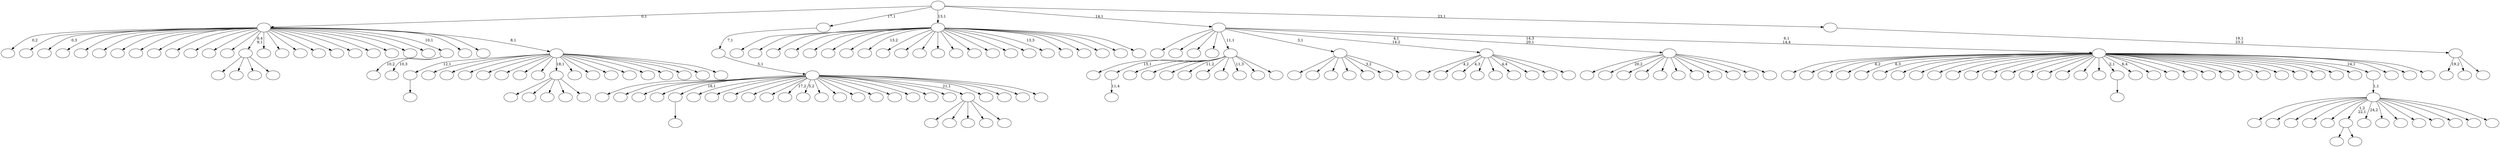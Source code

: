 digraph T {
	225 [label=""]
	224 [label=""]
	223 [label=""]
	222 [label=""]
	221 [label=""]
	220 [label=""]
	219 [label=""]
	218 [label=""]
	217 [label=""]
	216 [label=""]
	215 [label=""]
	214 [label=""]
	213 [label=""]
	212 [label=""]
	211 [label=""]
	210 [label=""]
	209 [label=""]
	208 [label=""]
	207 [label=""]
	206 [label=""]
	205 [label=""]
	204 [label=""]
	203 [label=""]
	202 [label=""]
	201 [label=""]
	200 [label=""]
	199 [label=""]
	198 [label=""]
	197 [label=""]
	196 [label=""]
	195 [label=""]
	194 [label=""]
	193 [label=""]
	192 [label=""]
	191 [label=""]
	190 [label=""]
	189 [label=""]
	188 [label=""]
	187 [label=""]
	186 [label=""]
	185 [label=""]
	184 [label=""]
	183 [label=""]
	182 [label=""]
	181 [label=""]
	180 [label=""]
	179 [label=""]
	178 [label=""]
	177 [label=""]
	176 [label=""]
	175 [label=""]
	174 [label=""]
	173 [label=""]
	172 [label=""]
	171 [label=""]
	170 [label=""]
	169 [label=""]
	168 [label=""]
	167 [label=""]
	166 [label=""]
	165 [label=""]
	164 [label=""]
	163 [label=""]
	162 [label=""]
	161 [label=""]
	160 [label=""]
	159 [label=""]
	158 [label=""]
	157 [label=""]
	156 [label=""]
	155 [label=""]
	154 [label=""]
	153 [label=""]
	152 [label=""]
	151 [label=""]
	150 [label=""]
	149 [label=""]
	148 [label=""]
	147 [label=""]
	146 [label=""]
	145 [label=""]
	144 [label=""]
	143 [label=""]
	142 [label=""]
	141 [label=""]
	140 [label=""]
	139 [label=""]
	138 [label=""]
	137 [label=""]
	136 [label=""]
	135 [label=""]
	134 [label=""]
	133 [label=""]
	132 [label=""]
	131 [label=""]
	130 [label=""]
	129 [label=""]
	128 [label=""]
	127 [label=""]
	126 [label=""]
	125 [label=""]
	124 [label=""]
	123 [label=""]
	122 [label=""]
	121 [label=""]
	120 [label=""]
	119 [label=""]
	118 [label=""]
	117 [label=""]
	116 [label=""]
	115 [label=""]
	114 [label=""]
	113 [label=""]
	112 [label=""]
	111 [label=""]
	110 [label=""]
	109 [label=""]
	108 [label=""]
	107 [label=""]
	106 [label=""]
	105 [label=""]
	104 [label=""]
	103 [label=""]
	102 [label=""]
	101 [label=""]
	100 [label=""]
	99 [label=""]
	98 [label=""]
	97 [label=""]
	96 [label=""]
	95 [label=""]
	94 [label=""]
	93 [label=""]
	92 [label=""]
	91 [label=""]
	90 [label=""]
	89 [label=""]
	88 [label=""]
	87 [label=""]
	86 [label=""]
	85 [label=""]
	84 [label=""]
	83 [label=""]
	82 [label=""]
	81 [label=""]
	80 [label=""]
	79 [label=""]
	78 [label=""]
	77 [label=""]
	76 [label=""]
	75 [label=""]
	74 [label=""]
	73 [label=""]
	72 [label=""]
	71 [label=""]
	70 [label=""]
	69 [label=""]
	68 [label=""]
	67 [label=""]
	66 [label=""]
	65 [label=""]
	64 [label=""]
	63 [label=""]
	62 [label=""]
	61 [label=""]
	60 [label=""]
	59 [label=""]
	58 [label=""]
	57 [label=""]
	56 [label=""]
	55 [label=""]
	54 [label=""]
	53 [label=""]
	52 [label=""]
	51 [label=""]
	50 [label=""]
	49 [label=""]
	48 [label=""]
	47 [label=""]
	46 [label=""]
	45 [label=""]
	44 [label=""]
	43 [label=""]
	42 [label=""]
	41 [label=""]
	40 [label=""]
	39 [label=""]
	38 [label=""]
	37 [label=""]
	36 [label=""]
	35 [label=""]
	34 [label=""]
	33 [label=""]
	32 [label=""]
	31 [label=""]
	30 [label=""]
	29 [label=""]
	28 [label=""]
	27 [label=""]
	26 [label=""]
	25 [label=""]
	24 [label=""]
	23 [label=""]
	22 [label=""]
	21 [label=""]
	20 [label=""]
	19 [label=""]
	18 [label=""]
	17 [label=""]
	16 [label=""]
	15 [label=""]
	14 [label=""]
	13 [label=""]
	12 [label=""]
	11 [label=""]
	10 [label=""]
	9 [label=""]
	8 [label=""]
	7 [label=""]
	6 [label=""]
	5 [label=""]
	4 [label=""]
	3 [label=""]
	2 [label=""]
	1 [label=""]
	0 [label=""]
	224 -> 225 [label=""]
	190 -> 191 [label=""]
	178 -> 179 [label="11,4"]
	132 -> 211 [label=""]
	132 -> 197 [label=""]
	132 -> 159 [label=""]
	132 -> 133 [label=""]
	113 -> 130 [label=""]
	113 -> 114 [label=""]
	103 -> 104 [label=""]
	59 -> 221 [label="10,2"]
	59 -> 60 [label="10,3"]
	57 -> 173 [label=""]
	57 -> 160 [label=""]
	57 -> 152 [label=""]
	57 -> 126 [label=""]
	57 -> 58 [label=""]
	46 -> 223 [label=""]
	46 -> 178 [label="15,1"]
	46 -> 163 [label=""]
	46 -> 137 [label=""]
	46 -> 128 [label=""]
	46 -> 97 [label="11,2"]
	46 -> 96 [label=""]
	46 -> 95 [label=""]
	46 -> 71 [label="11,3"]
	46 -> 69 [label=""]
	46 -> 47 [label=""]
	39 -> 216 [label=""]
	39 -> 208 [label=""]
	39 -> 172 [label=""]
	39 -> 151 [label=""]
	39 -> 100 [label=""]
	39 -> 51 [label="3,2"]
	39 -> 40 [label=""]
	36 -> 171 [label=""]
	36 -> 111 [label=""]
	36 -> 84 [label=""]
	36 -> 64 [label=""]
	36 -> 37 [label=""]
	33 -> 175 [label=""]
	33 -> 161 [label=""]
	33 -> 157 [label=""]
	33 -> 144 [label=""]
	33 -> 121 [label=""]
	33 -> 113 [label="1,2\n22,1"]
	33 -> 85 [label="24,2"]
	33 -> 83 [label=""]
	33 -> 65 [label=""]
	33 -> 63 [label=""]
	33 -> 56 [label=""]
	33 -> 48 [label=""]
	33 -> 43 [label=""]
	33 -> 34 [label=""]
	32 -> 33 [label="1,1"]
	23 -> 170 [label=""]
	23 -> 141 [label="4,2"]
	23 -> 136 [label="4,3"]
	23 -> 107 [label=""]
	23 -> 91 [label=""]
	23 -> 77 [label="4,4"]
	23 -> 62 [label=""]
	23 -> 55 [label=""]
	23 -> 24 [label=""]
	19 -> 224 [label="12,1"]
	19 -> 220 [label=""]
	19 -> 214 [label=""]
	19 -> 201 [label=""]
	19 -> 180 [label=""]
	19 -> 169 [label=""]
	19 -> 166 [label=""]
	19 -> 106 [label=""]
	19 -> 57 [label="18,1"]
	19 -> 45 [label=""]
	19 -> 38 [label=""]
	19 -> 35 [label=""]
	19 -> 28 [label=""]
	19 -> 27 [label=""]
	19 -> 26 [label=""]
	19 -> 25 [label=""]
	19 -> 21 [label=""]
	19 -> 20 [label=""]
	18 -> 219 [label="0,2"]
	18 -> 209 [label=""]
	18 -> 205 [label="0,3"]
	18 -> 196 [label=""]
	18 -> 194 [label=""]
	18 -> 183 [label=""]
	18 -> 181 [label=""]
	18 -> 165 [label=""]
	18 -> 158 [label=""]
	18 -> 150 [label=""]
	18 -> 147 [label=""]
	18 -> 138 [label=""]
	18 -> 134 [label=""]
	18 -> 132 [label="0,4\n9,1"]
	18 -> 131 [label=""]
	18 -> 118 [label=""]
	18 -> 116 [label=""]
	18 -> 115 [label=""]
	18 -> 92 [label=""]
	18 -> 80 [label=""]
	18 -> 78 [label=""]
	18 -> 75 [label=""]
	18 -> 70 [label=""]
	18 -> 66 [label=""]
	18 -> 59 [label="10,1"]
	18 -> 49 [label=""]
	18 -> 44 [label=""]
	18 -> 19 [label="8,1"]
	14 -> 213 [label=""]
	14 -> 202 [label="20,2"]
	14 -> 200 [label=""]
	14 -> 174 [label=""]
	14 -> 162 [label=""]
	14 -> 149 [label=""]
	14 -> 143 [label=""]
	14 -> 122 [label=""]
	14 -> 119 [label=""]
	14 -> 31 [label=""]
	14 -> 15 [label=""]
	11 -> 204 [label=""]
	11 -> 195 [label=""]
	11 -> 193 [label=""]
	11 -> 192 [label=""]
	11 -> 190 [label="16,1"]
	11 -> 187 [label=""]
	11 -> 185 [label=""]
	11 -> 148 [label=""]
	11 -> 142 [label=""]
	11 -> 123 [label=""]
	11 -> 117 [label="17,2"]
	11 -> 102 [label="5,2"]
	11 -> 99 [label=""]
	11 -> 93 [label=""]
	11 -> 90 [label=""]
	11 -> 88 [label=""]
	11 -> 86 [label=""]
	11 -> 74 [label=""]
	11 -> 53 [label=""]
	11 -> 52 [label=""]
	11 -> 36 [label="21,1"]
	11 -> 29 [label=""]
	11 -> 17 [label=""]
	11 -> 16 [label=""]
	11 -> 12 [label=""]
	10 -> 11 [label="5,1"]
	9 -> 10 [label="7,1"]
	7 -> 222 [label=""]
	7 -> 203 [label=""]
	7 -> 199 [label=""]
	7 -> 198 [label=""]
	7 -> 188 [label=""]
	7 -> 186 [label=""]
	7 -> 177 [label=""]
	7 -> 156 [label="13,2"]
	7 -> 154 [label=""]
	7 -> 153 [label=""]
	7 -> 145 [label=""]
	7 -> 140 [label=""]
	7 -> 139 [label=""]
	7 -> 135 [label=""]
	7 -> 125 [label=""]
	7 -> 124 [label=""]
	7 -> 120 [label=""]
	7 -> 105 [label="13,3"]
	7 -> 82 [label=""]
	7 -> 81 [label=""]
	7 -> 54 [label=""]
	7 -> 30 [label=""]
	7 -> 8 [label=""]
	5 -> 218 [label=""]
	5 -> 217 [label=""]
	5 -> 215 [label=""]
	5 -> 210 [label="6,2"]
	5 -> 207 [label="6,3"]
	5 -> 206 [label=""]
	5 -> 189 [label=""]
	5 -> 182 [label=""]
	5 -> 176 [label=""]
	5 -> 168 [label=""]
	5 -> 167 [label=""]
	5 -> 164 [label=""]
	5 -> 155 [label=""]
	5 -> 146 [label=""]
	5 -> 112 [label=""]
	5 -> 110 [label=""]
	5 -> 109 [label=""]
	5 -> 108 [label=""]
	5 -> 103 [label="2,1"]
	5 -> 101 [label="6,4"]
	5 -> 98 [label=""]
	5 -> 89 [label=""]
	5 -> 87 [label=""]
	5 -> 79 [label=""]
	5 -> 76 [label=""]
	5 -> 73 [label=""]
	5 -> 72 [label=""]
	5 -> 68 [label=""]
	5 -> 67 [label=""]
	5 -> 61 [label=""]
	5 -> 42 [label=""]
	5 -> 41 [label=""]
	5 -> 32 [label="24,1"]
	5 -> 22 [label=""]
	5 -> 13 [label=""]
	5 -> 6 [label=""]
	4 -> 212 [label=""]
	4 -> 129 [label=""]
	4 -> 127 [label=""]
	4 -> 94 [label=""]
	4 -> 46 [label="11,1"]
	4 -> 39 [label="3,1"]
	4 -> 23 [label="4,1\n14,2"]
	4 -> 14 [label="14,3\n20,1"]
	4 -> 5 [label="6,1\n14,4"]
	2 -> 184 [label="19,2"]
	2 -> 50 [label=""]
	2 -> 3 [label=""]
	1 -> 2 [label="19,1\n23,2"]
	0 -> 18 [label="0,1"]
	0 -> 9 [label="17,1"]
	0 -> 7 [label="13,1"]
	0 -> 4 [label="14,1"]
	0 -> 1 [label="23,1"]
}
